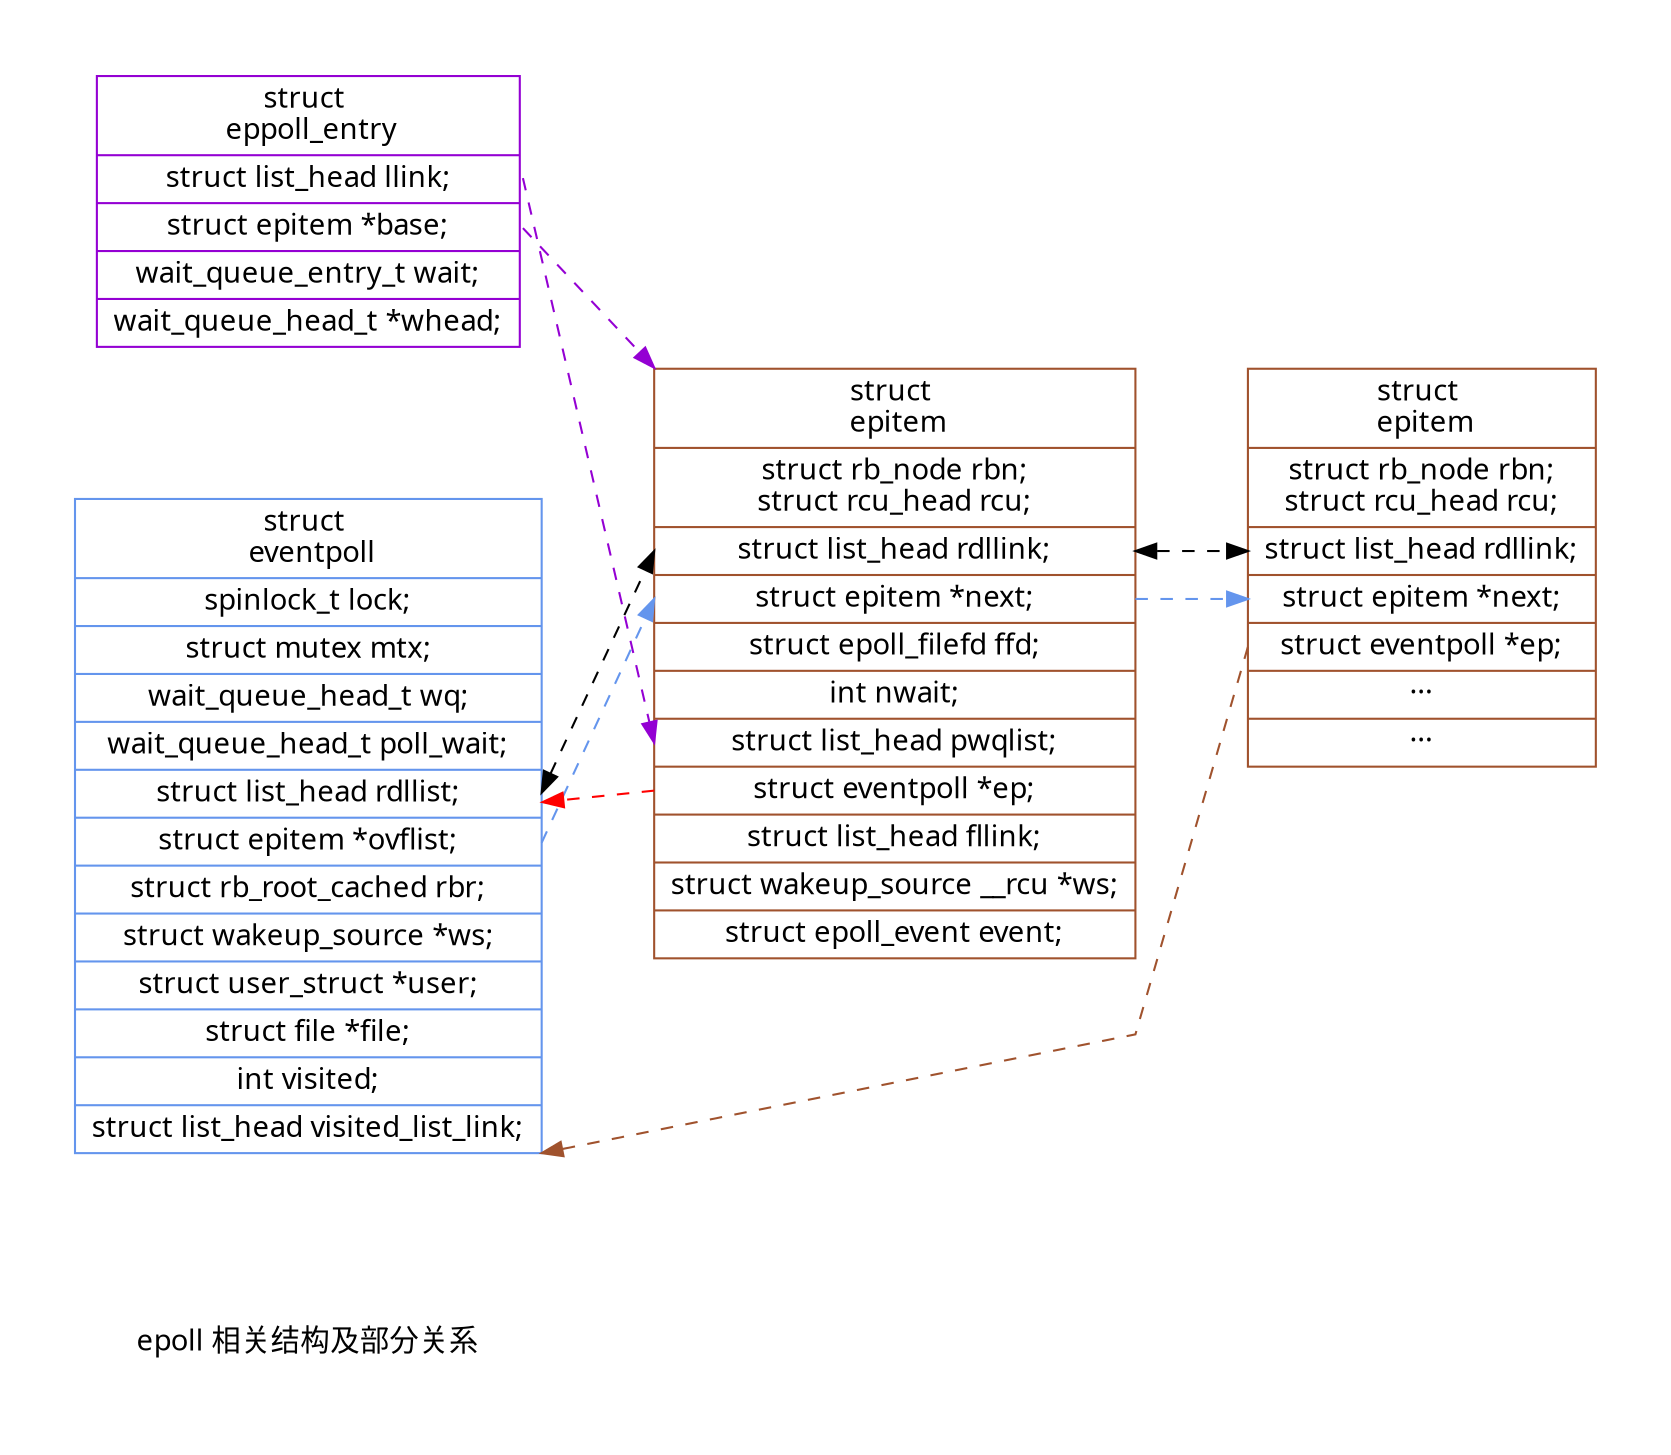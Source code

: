 // 一个epoll结构图，出自：https://www.cnblogs.com/shuqin/p/11897207.html
digraph rankdot {
    compound=true
    margin="0,0"
    ranksep = .75
    nodesep = 1
    pad = .5
    rankdir = LR
    splines = polyline

    node [shape=record, charset = "UTF-8" fontname="Microsoft YaHei", fontsize=14]
    edge [style = dashed, charset = "UTF-8" fontname="Microsoft YaHei", fontsize=11]

    epoll [shape = plaintext, label = "epoll 相关结构及部分关系"]

    eventpoll [
        color = cornflowerblue,
        label = "<eventpoll> struct \n eventpoll |
            <lock> spinlock_t lock; |
            <mutex> struct mutex mtx; |
            <wq> wait_queue_head_t wq; |
            <poll_wait> wait_queue_head_t poll_wait; |
            <rdllist> struct list_head rdllist; |
            <ovflist> struct epitem *ovflist; |
            <rbr> struct rb_root_cached rbr; |
            <ws> struct wakeup_source *ws; |
            <user> struct user_struct *user; |
            <file> struct file *file; |
            <visited> int visited; |
            <visited_list_link> struct list_head visited_list_link;"
    ]

    epitem [
        color = sienna,
        label = "<epitem> struct \n epitem  |
            <rb>struct rb_node rbn;\nstruct rcu_head rcu; |
            <rdllink> struct list_head rdllink; |
            <next> struct epitem *next; |
            <ffd> struct epoll_filefd ffd; |
            <nwait> int nwait; |
            <pwqlist> struct list_head pwqlist; |
            <ep> struct eventpoll *ep; |
            <fllink> struct list_head fllink; |
            <ws> struct wakeup_source __rcu *ws; |
            <event> struct epoll_event event;"
    ]

    epitem2 [
        color = sienna,
        label = "<epitem> struct \n epitem |
            <rb>struct rb_node rbn;\nstruct rcu_head rcu; |
            <rdllink> struct list_head rdllink; |
            <next> struct epitem *next; |
            <ep> struct eventpoll *ep; |
             ··· |
             ··· "
    ]

    eppoll_entry [
        color = darkviolet,
        label = "<entry> struct \n eppoll_entry |
            <llink> struct list_head llink; |
            <base> struct epitem *base; |
            <wait> wait_queue_entry_t wait; |
            <whead> wait_queue_head_t *whead;"
    ]

    epitem:ep -> eventpoll [color = red]
    epitem2:ep -> eventpoll:se [color = sienna]
    eventpoll:ovflist -> epitem:next -> epitem2:next [color = cornflowerblue]
    eventpoll:rdllist -> epitem:rdllink -> epitem2:rdllink [dir = both]
    eppoll_entry:llink -> epitem:pwqlist [color = darkviolet]
    eppoll_entry:base -> epitem:nw  [color = darkviolet]
}